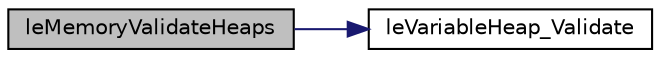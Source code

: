 digraph "leMemoryValidateHeaps"
{
 // LATEX_PDF_SIZE
  edge [fontname="Helvetica",fontsize="10",labelfontname="Helvetica",labelfontsize="10"];
  node [fontname="Helvetica",fontsize="10",shape=record];
  rankdir="LR";
  Node1 [label="leMemoryValidateHeaps",height=0.2,width=0.4,color="black", fillcolor="grey75", style="filled", fontcolor="black",tooltip=" "];
  Node1 -> Node2 [color="midnightblue",fontsize="10",style="solid",fontname="Helvetica"];
  Node2 [label="leVariableHeap_Validate",height=0.2,width=0.4,color="black", fillcolor="white", style="filled",URL="$legato__variableheap_8c.html#a9811cb0a94c753461c5d41ee4202ca93",tooltip=" "];
}
